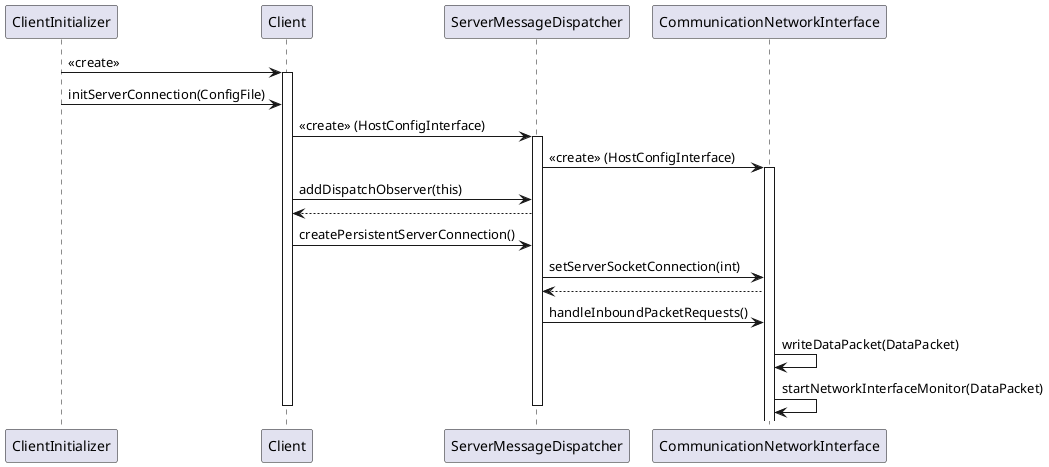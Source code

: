 @startuml
participant ClientInitializer
ClientInitializer -> Client: <<create>>
activate Client
ClientInitializer -> Client: initServerConnection(ConfigFile)


Client -> ServerMessageDispatcher: <<create>> (HostConfigInterface)
activate ServerMessageDispatcher
ServerMessageDispatcher -> CommunicationNetworkInterface: <<create>> (HostConfigInterface)
activate CommunicationNetworkInterface
Client -> ServerMessageDispatcher: addDispatchObserver(this)
ServerMessageDispatcher --> Client:
Client -> ServerMessageDispatcher: createPersistentServerConnection()

ServerMessageDispatcher -> CommunicationNetworkInterface: setServerSocketConnection(int)
CommunicationNetworkInterface --> ServerMessageDispatcher :

ServerMessageDispatcher -> CommunicationNetworkInterface: handleInboundPacketRequests()
CommunicationNetworkInterface -> CommunicationNetworkInterface: writeDataPacket(DataPacket)
CommunicationNetworkInterface -> CommunicationNetworkInterface: startNetworkInterfaceMonitor(DataPacket)
deactivate ServerMessageDispatcher
deactivate Client
@enduml
